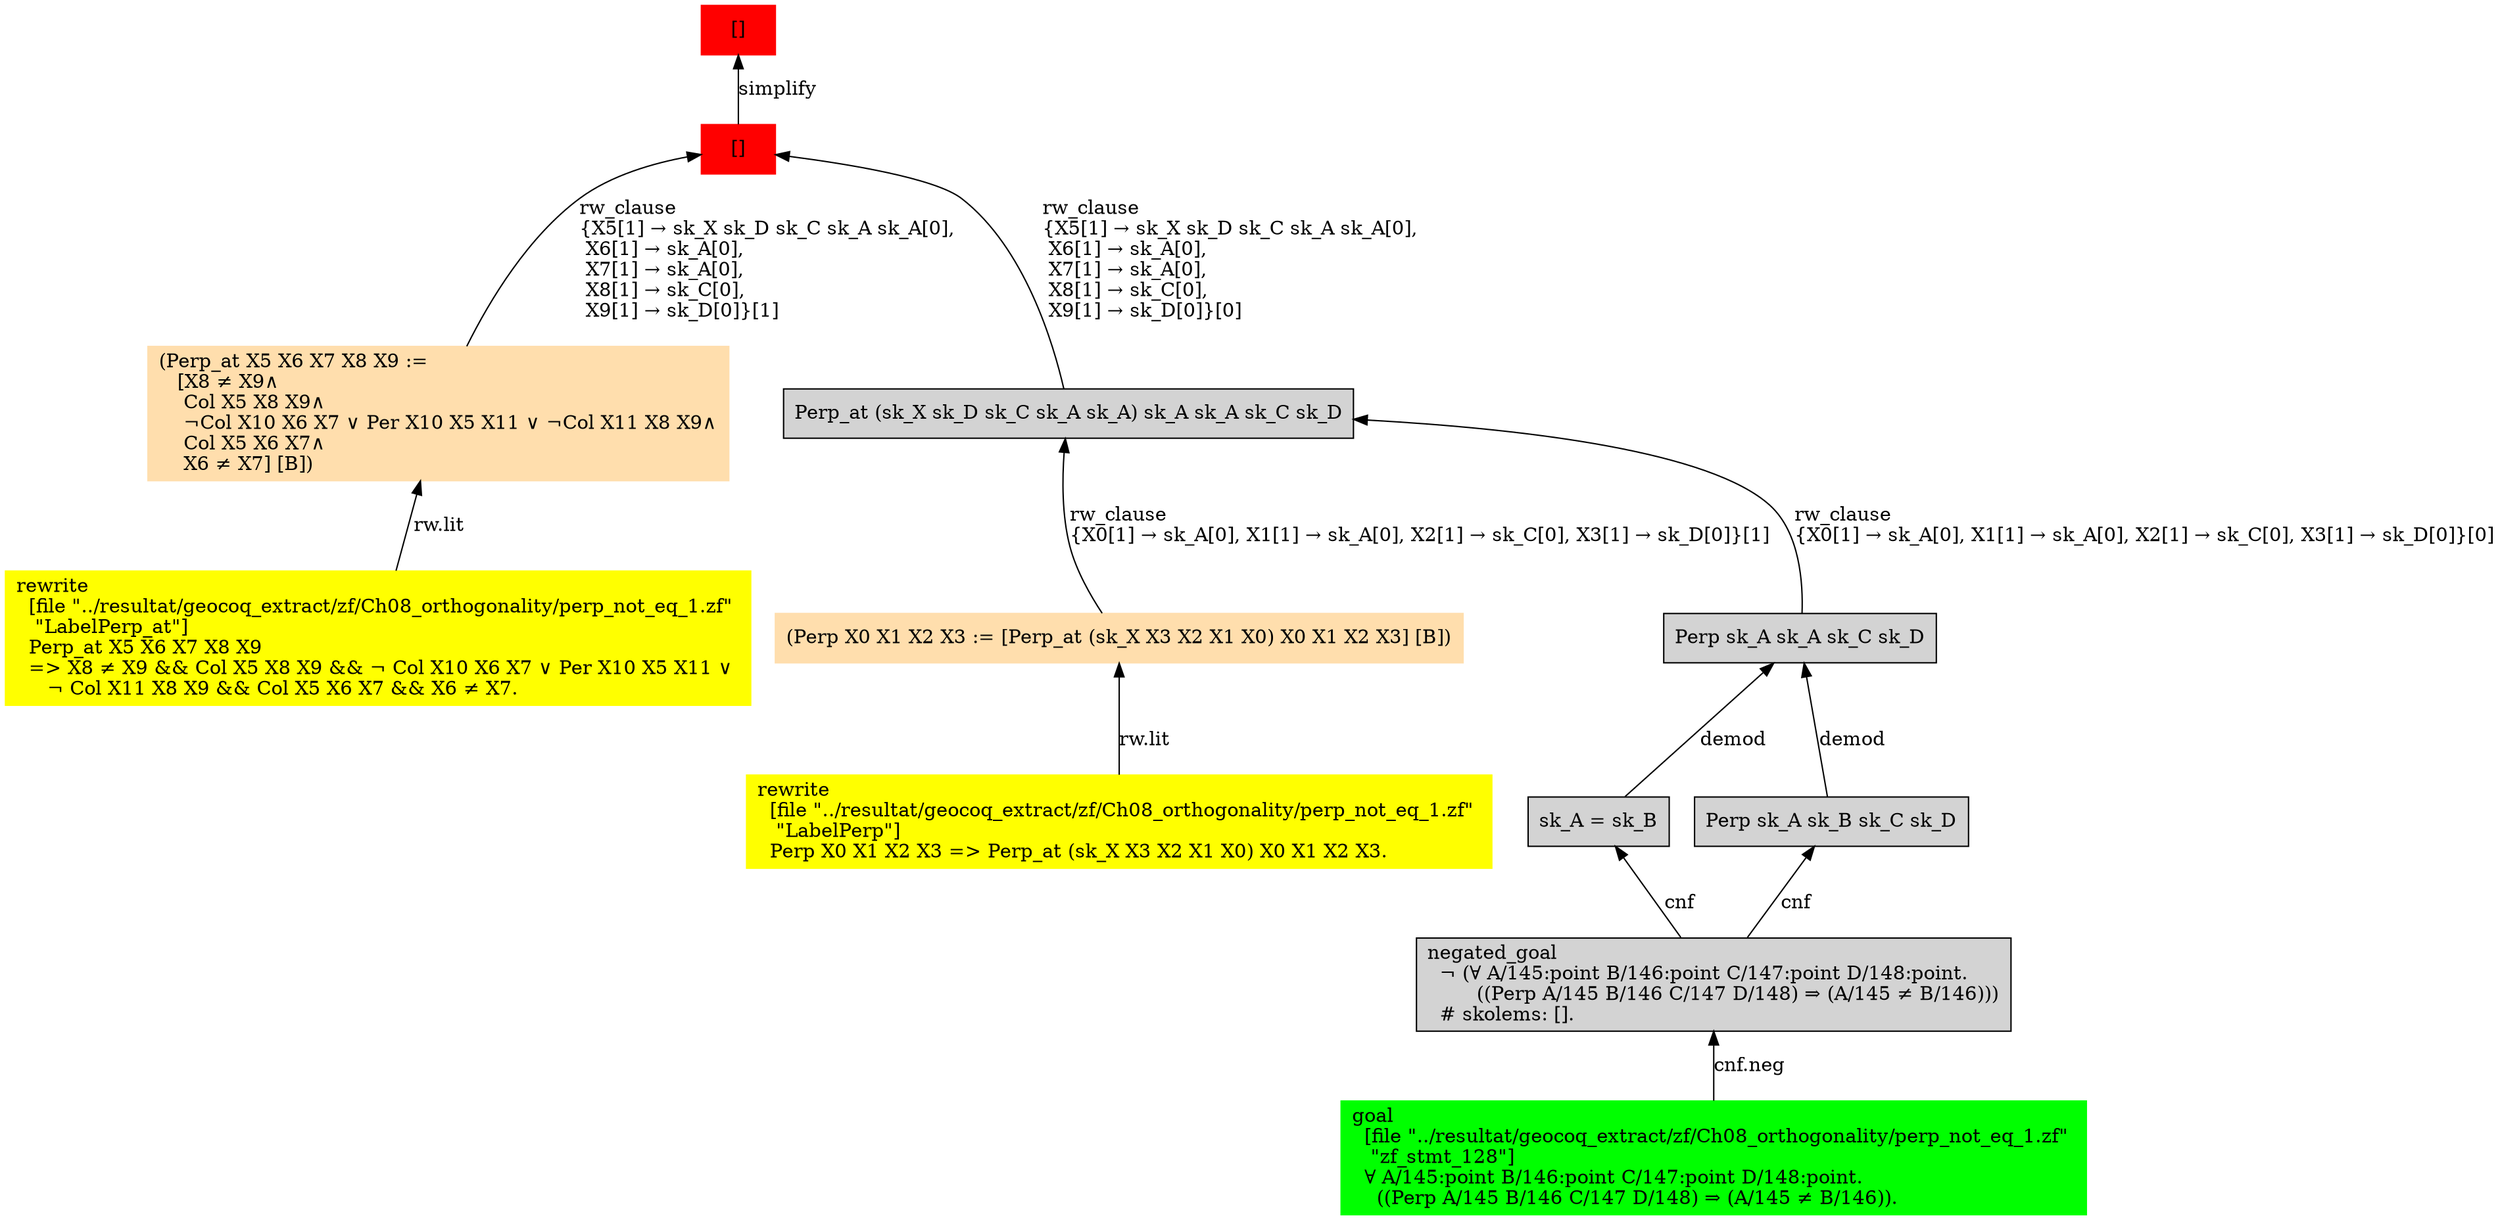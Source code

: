 digraph "unsat_graph" {
  vertex_0 [color=red, label="[]", shape=box, style=filled];
  vertex_0 -> vertex_1 [label="simplify", dir="back"];
  vertex_1 [color=red, label="[]", shape=box, style=filled];
  vertex_1 -> vertex_2 [label="rw_clause\l\{X5[1] → sk_X sk_D sk_C sk_A sk_A[0], \l X6[1] → sk_A[0], \l X7[1] → sk_A[0], \l X8[1] → sk_C[0], \l X9[1] → sk_D[0]\}[1]\l", dir="back"];
  vertex_2 [color=navajowhite, shape=box, label="(Perp_at X5 X6 X7 X8 X9 :=\l   [X8 ≠ X9∧\l    Col X5 X8 X9∧\l    ¬Col X10 X6 X7 ∨ Per X10 X5 X11 ∨ ¬Col X11 X8 X9∧\l    Col X5 X6 X7∧\l    X6 ≠ X7] [B])\l", style=filled];
  vertex_2 -> vertex_3 [label="rw.lit", dir="back"];
  vertex_3 [color=yellow, shape=box, label="rewrite\l  [file \"../resultat/geocoq_extract/zf/Ch08_orthogonality/perp_not_eq_1.zf\" \l   \"LabelPerp_at\"]\l  Perp_at X5 X6 X7 X8 X9\l  =\> X8 ≠ X9 && Col X5 X8 X9 && ¬ Col X10 X6 X7 ∨ Per X10 X5 X11 ∨ \l     ¬ Col X11 X8 X9 && Col X5 X6 X7 && X6 ≠ X7.\l", style=filled];
  vertex_1 -> vertex_4 [label="rw_clause\l\{X5[1] → sk_X sk_D sk_C sk_A sk_A[0], \l X6[1] → sk_A[0], \l X7[1] → sk_A[0], \l X8[1] → sk_C[0], \l X9[1] → sk_D[0]\}[0]\l", dir="back"];
  vertex_4 [shape=box, label="Perp_at (sk_X sk_D sk_C sk_A sk_A) sk_A sk_A sk_C sk_D\l", style=filled];
  vertex_4 -> vertex_5 [label="rw_clause\l\{X0[1] → sk_A[0], X1[1] → sk_A[0], X2[1] → sk_C[0], X3[1] → sk_D[0]\}[1]\l", dir="back"];
  vertex_5 [color=navajowhite, shape=box, label="(Perp X0 X1 X2 X3 := [Perp_at (sk_X X3 X2 X1 X0) X0 X1 X2 X3] [B])\l", style=filled];
  vertex_5 -> vertex_6 [label="rw.lit", dir="back"];
  vertex_6 [color=yellow, shape=box, label="rewrite\l  [file \"../resultat/geocoq_extract/zf/Ch08_orthogonality/perp_not_eq_1.zf\" \l   \"LabelPerp\"]\l  Perp X0 X1 X2 X3 =\> Perp_at (sk_X X3 X2 X1 X0) X0 X1 X2 X3.\l", style=filled];
  vertex_4 -> vertex_7 [label="rw_clause\l\{X0[1] → sk_A[0], X1[1] → sk_A[0], X2[1] → sk_C[0], X3[1] → sk_D[0]\}[0]\l", dir="back"];
  vertex_7 [shape=box, label="Perp sk_A sk_A sk_C sk_D\l", style=filled];
  vertex_7 -> vertex_8 [label="demod", dir="back"];
  vertex_8 [shape=box, label="sk_A = sk_B\l", style=filled];
  vertex_8 -> vertex_9 [label="cnf", dir="back"];
  vertex_9 [shape=box, label="negated_goal\l  ¬ (∀ A/145:point B/146:point C/147:point D/148:point.\l        ((Perp A/145 B/146 C/147 D/148) ⇒ (A/145 ≠ B/146)))\l  # skolems: [].\l", style=filled];
  vertex_9 -> vertex_10 [label="cnf.neg", dir="back"];
  vertex_10 [color=green, shape=box, label="goal\l  [file \"../resultat/geocoq_extract/zf/Ch08_orthogonality/perp_not_eq_1.zf\" \l   \"zf_stmt_128\"]\l  ∀ A/145:point B/146:point C/147:point D/148:point.\l    ((Perp A/145 B/146 C/147 D/148) ⇒ (A/145 ≠ B/146)).\l", style=filled];
  vertex_7 -> vertex_11 [label="demod", dir="back"];
  vertex_11 [shape=box, label="Perp sk_A sk_B sk_C sk_D\l", style=filled];
  vertex_11 -> vertex_9 [label="cnf", dir="back"];
  }


